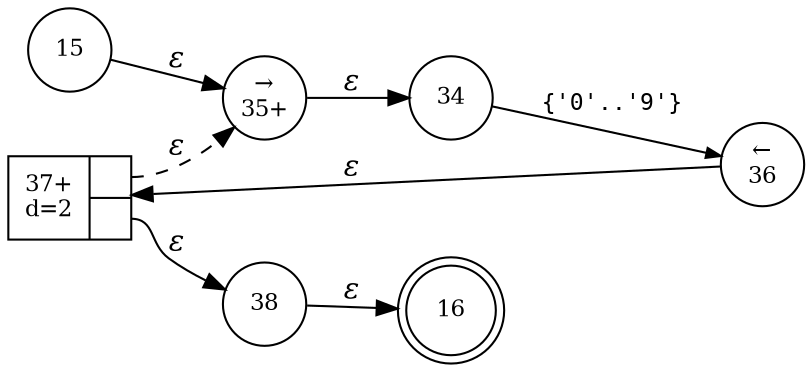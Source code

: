 digraph ATN {
rankdir=LR;
s16[fontsize=11, label="16", shape=doublecircle, fixedsize=true, width=.6];
s34[fontsize=11,label="34", shape=circle, fixedsize=true, width=.55, peripheries=1];
s35[fontsize=11,label="&rarr;\n35+", shape=circle, fixedsize=true, width=.55, peripheries=1];
s36[fontsize=11,label="&larr;\n36", shape=circle, fixedsize=true, width=.55, peripheries=1];
s37[fontsize=11,label="{37+\nd=2|{<p0>|<p1>}}", shape=record, fixedsize=false, peripheries=1];
s38[fontsize=11,label="38", shape=circle, fixedsize=true, width=.55, peripheries=1];
s15[fontsize=11,label="15", shape=circle, fixedsize=true, width=.55, peripheries=1];
s15 -> s35 [fontname="Times-Italic", label="&epsilon;"];
s35 -> s34 [fontname="Times-Italic", label="&epsilon;"];
s34 -> s36 [fontsize=11, fontname="Courier", arrowsize=.7, label = "{'0'..'9'}", arrowhead = normal];
s36 -> s37 [fontname="Times-Italic", label="&epsilon;"];
s37:p0 -> s35 [fontname="Times-Italic", label="&epsilon;", style="dashed"];
s37:p1 -> s38 [fontname="Times-Italic", label="&epsilon;"];
s38 -> s16 [fontname="Times-Italic", label="&epsilon;"];
}